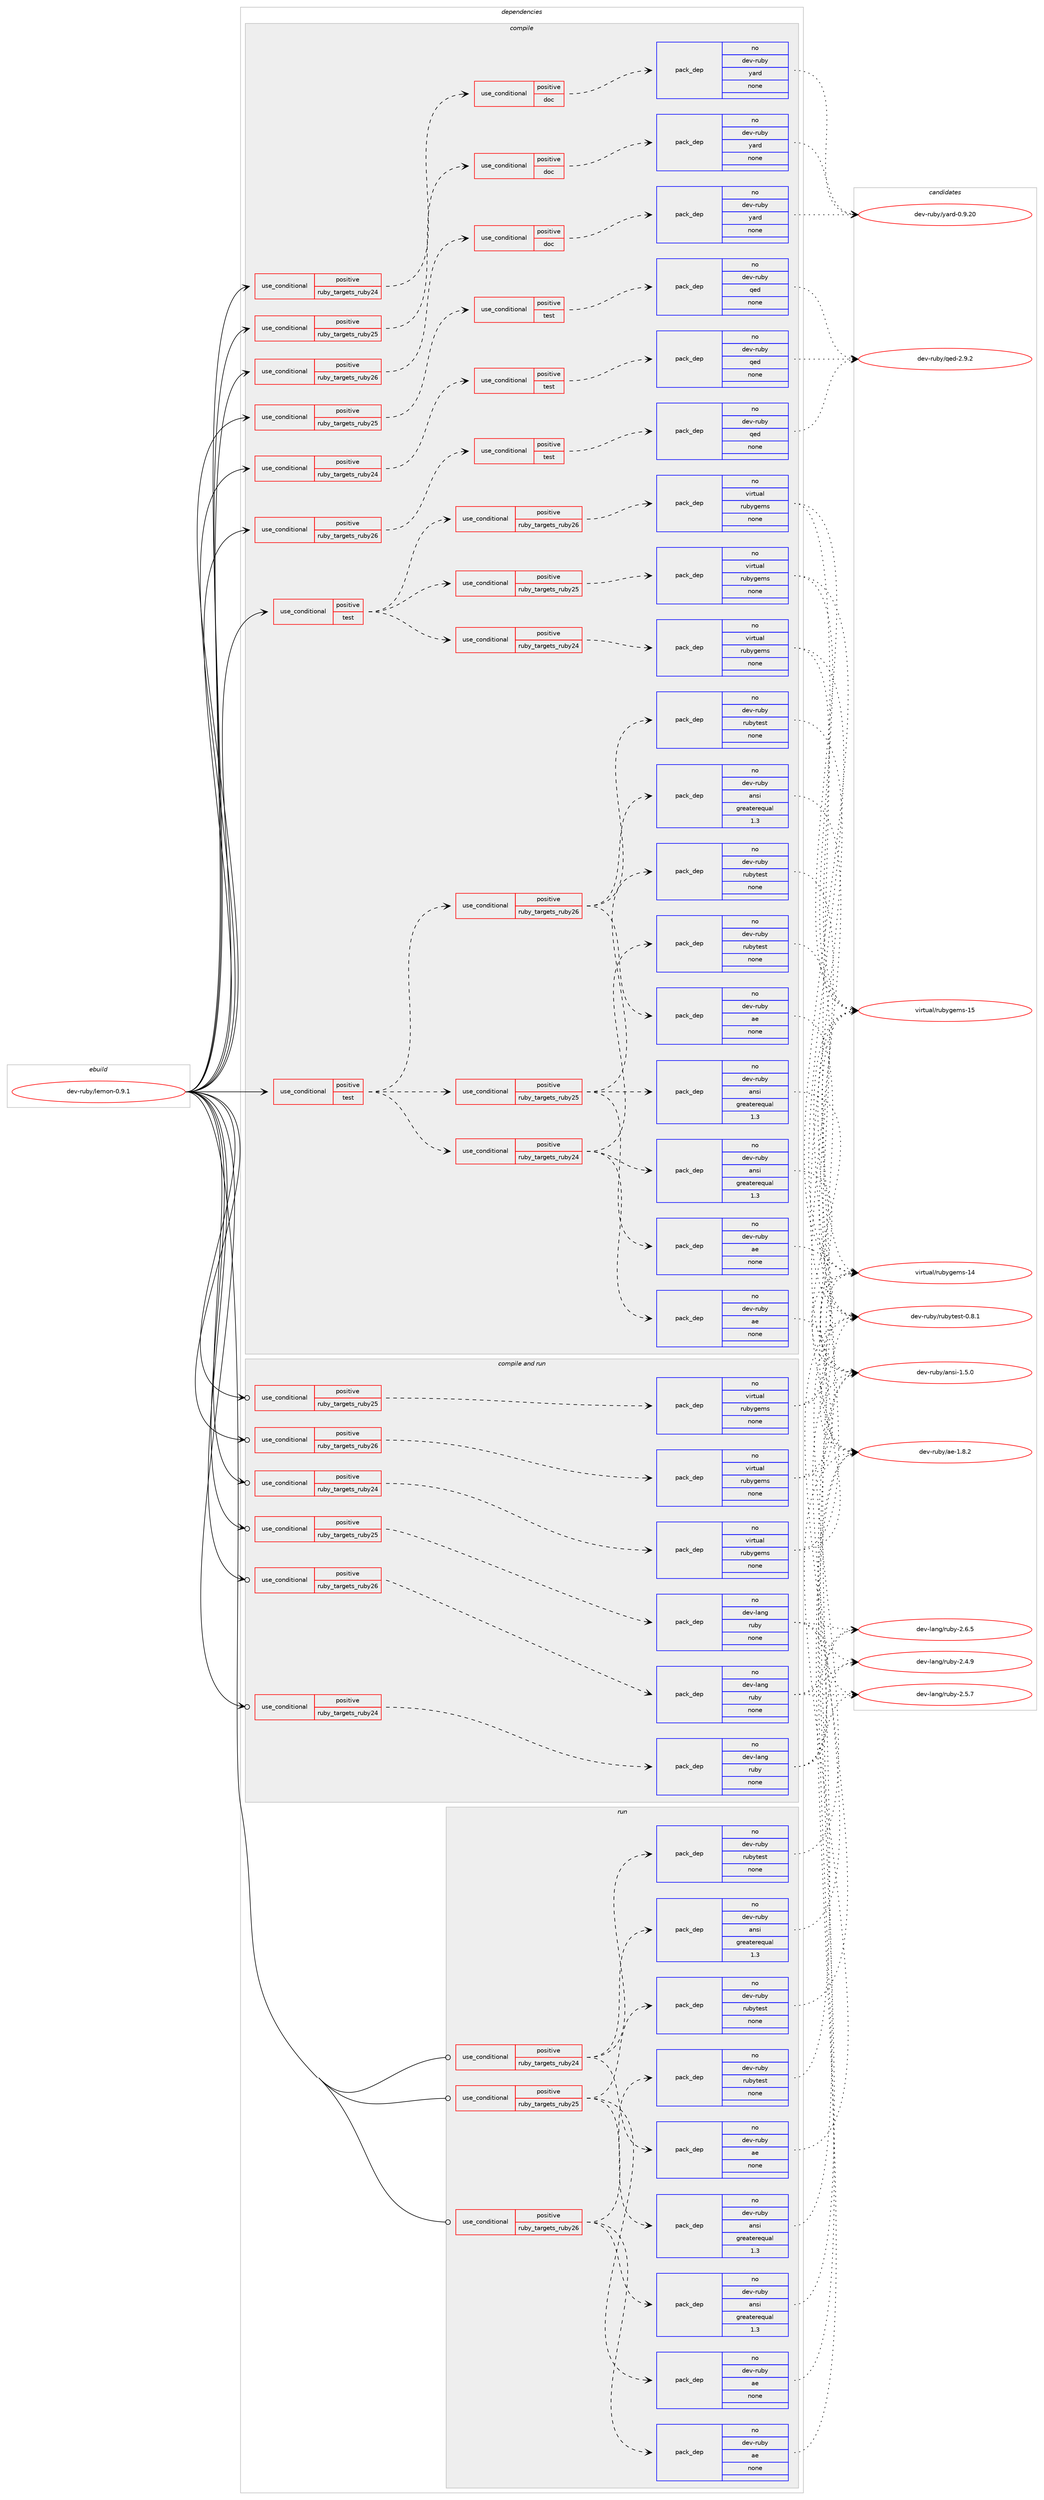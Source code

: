 digraph prolog {

# *************
# Graph options
# *************

newrank=true;
concentrate=true;
compound=true;
graph [rankdir=LR,fontname=Helvetica,fontsize=10,ranksep=1.5];#, ranksep=2.5, nodesep=0.2];
edge  [arrowhead=vee];
node  [fontname=Helvetica,fontsize=10];

# **********
# The ebuild
# **********

subgraph cluster_leftcol {
color=gray;
rank=same;
label=<<i>ebuild</i>>;
id [label="dev-ruby/lemon-0.9.1", color=red, width=4, href="../dev-ruby/lemon-0.9.1.svg"];
}

# ****************
# The dependencies
# ****************

subgraph cluster_midcol {
color=gray;
label=<<i>dependencies</i>>;
subgraph cluster_compile {
fillcolor="#eeeeee";
style=filled;
label=<<i>compile</i>>;
subgraph cond166345 {
dependency693019 [label=<<TABLE BORDER="0" CELLBORDER="1" CELLSPACING="0" CELLPADDING="4"><TR><TD ROWSPAN="3" CELLPADDING="10">use_conditional</TD></TR><TR><TD>positive</TD></TR><TR><TD>ruby_targets_ruby24</TD></TR></TABLE>>, shape=none, color=red];
subgraph cond166346 {
dependency693020 [label=<<TABLE BORDER="0" CELLBORDER="1" CELLSPACING="0" CELLPADDING="4"><TR><TD ROWSPAN="3" CELLPADDING="10">use_conditional</TD></TR><TR><TD>positive</TD></TR><TR><TD>doc</TD></TR></TABLE>>, shape=none, color=red];
subgraph pack514689 {
dependency693021 [label=<<TABLE BORDER="0" CELLBORDER="1" CELLSPACING="0" CELLPADDING="4" WIDTH="220"><TR><TD ROWSPAN="6" CELLPADDING="30">pack_dep</TD></TR><TR><TD WIDTH="110">no</TD></TR><TR><TD>dev-ruby</TD></TR><TR><TD>yard</TD></TR><TR><TD>none</TD></TR><TR><TD></TD></TR></TABLE>>, shape=none, color=blue];
}
dependency693020:e -> dependency693021:w [weight=20,style="dashed",arrowhead="vee"];
}
dependency693019:e -> dependency693020:w [weight=20,style="dashed",arrowhead="vee"];
}
id:e -> dependency693019:w [weight=20,style="solid",arrowhead="vee"];
subgraph cond166347 {
dependency693022 [label=<<TABLE BORDER="0" CELLBORDER="1" CELLSPACING="0" CELLPADDING="4"><TR><TD ROWSPAN="3" CELLPADDING="10">use_conditional</TD></TR><TR><TD>positive</TD></TR><TR><TD>ruby_targets_ruby24</TD></TR></TABLE>>, shape=none, color=red];
subgraph cond166348 {
dependency693023 [label=<<TABLE BORDER="0" CELLBORDER="1" CELLSPACING="0" CELLPADDING="4"><TR><TD ROWSPAN="3" CELLPADDING="10">use_conditional</TD></TR><TR><TD>positive</TD></TR><TR><TD>test</TD></TR></TABLE>>, shape=none, color=red];
subgraph pack514690 {
dependency693024 [label=<<TABLE BORDER="0" CELLBORDER="1" CELLSPACING="0" CELLPADDING="4" WIDTH="220"><TR><TD ROWSPAN="6" CELLPADDING="30">pack_dep</TD></TR><TR><TD WIDTH="110">no</TD></TR><TR><TD>dev-ruby</TD></TR><TR><TD>qed</TD></TR><TR><TD>none</TD></TR><TR><TD></TD></TR></TABLE>>, shape=none, color=blue];
}
dependency693023:e -> dependency693024:w [weight=20,style="dashed",arrowhead="vee"];
}
dependency693022:e -> dependency693023:w [weight=20,style="dashed",arrowhead="vee"];
}
id:e -> dependency693022:w [weight=20,style="solid",arrowhead="vee"];
subgraph cond166349 {
dependency693025 [label=<<TABLE BORDER="0" CELLBORDER="1" CELLSPACING="0" CELLPADDING="4"><TR><TD ROWSPAN="3" CELLPADDING="10">use_conditional</TD></TR><TR><TD>positive</TD></TR><TR><TD>ruby_targets_ruby25</TD></TR></TABLE>>, shape=none, color=red];
subgraph cond166350 {
dependency693026 [label=<<TABLE BORDER="0" CELLBORDER="1" CELLSPACING="0" CELLPADDING="4"><TR><TD ROWSPAN="3" CELLPADDING="10">use_conditional</TD></TR><TR><TD>positive</TD></TR><TR><TD>doc</TD></TR></TABLE>>, shape=none, color=red];
subgraph pack514691 {
dependency693027 [label=<<TABLE BORDER="0" CELLBORDER="1" CELLSPACING="0" CELLPADDING="4" WIDTH="220"><TR><TD ROWSPAN="6" CELLPADDING="30">pack_dep</TD></TR><TR><TD WIDTH="110">no</TD></TR><TR><TD>dev-ruby</TD></TR><TR><TD>yard</TD></TR><TR><TD>none</TD></TR><TR><TD></TD></TR></TABLE>>, shape=none, color=blue];
}
dependency693026:e -> dependency693027:w [weight=20,style="dashed",arrowhead="vee"];
}
dependency693025:e -> dependency693026:w [weight=20,style="dashed",arrowhead="vee"];
}
id:e -> dependency693025:w [weight=20,style="solid",arrowhead="vee"];
subgraph cond166351 {
dependency693028 [label=<<TABLE BORDER="0" CELLBORDER="1" CELLSPACING="0" CELLPADDING="4"><TR><TD ROWSPAN="3" CELLPADDING="10">use_conditional</TD></TR><TR><TD>positive</TD></TR><TR><TD>ruby_targets_ruby25</TD></TR></TABLE>>, shape=none, color=red];
subgraph cond166352 {
dependency693029 [label=<<TABLE BORDER="0" CELLBORDER="1" CELLSPACING="0" CELLPADDING="4"><TR><TD ROWSPAN="3" CELLPADDING="10">use_conditional</TD></TR><TR><TD>positive</TD></TR><TR><TD>test</TD></TR></TABLE>>, shape=none, color=red];
subgraph pack514692 {
dependency693030 [label=<<TABLE BORDER="0" CELLBORDER="1" CELLSPACING="0" CELLPADDING="4" WIDTH="220"><TR><TD ROWSPAN="6" CELLPADDING="30">pack_dep</TD></TR><TR><TD WIDTH="110">no</TD></TR><TR><TD>dev-ruby</TD></TR><TR><TD>qed</TD></TR><TR><TD>none</TD></TR><TR><TD></TD></TR></TABLE>>, shape=none, color=blue];
}
dependency693029:e -> dependency693030:w [weight=20,style="dashed",arrowhead="vee"];
}
dependency693028:e -> dependency693029:w [weight=20,style="dashed",arrowhead="vee"];
}
id:e -> dependency693028:w [weight=20,style="solid",arrowhead="vee"];
subgraph cond166353 {
dependency693031 [label=<<TABLE BORDER="0" CELLBORDER="1" CELLSPACING="0" CELLPADDING="4"><TR><TD ROWSPAN="3" CELLPADDING="10">use_conditional</TD></TR><TR><TD>positive</TD></TR><TR><TD>ruby_targets_ruby26</TD></TR></TABLE>>, shape=none, color=red];
subgraph cond166354 {
dependency693032 [label=<<TABLE BORDER="0" CELLBORDER="1" CELLSPACING="0" CELLPADDING="4"><TR><TD ROWSPAN="3" CELLPADDING="10">use_conditional</TD></TR><TR><TD>positive</TD></TR><TR><TD>doc</TD></TR></TABLE>>, shape=none, color=red];
subgraph pack514693 {
dependency693033 [label=<<TABLE BORDER="0" CELLBORDER="1" CELLSPACING="0" CELLPADDING="4" WIDTH="220"><TR><TD ROWSPAN="6" CELLPADDING="30">pack_dep</TD></TR><TR><TD WIDTH="110">no</TD></TR><TR><TD>dev-ruby</TD></TR><TR><TD>yard</TD></TR><TR><TD>none</TD></TR><TR><TD></TD></TR></TABLE>>, shape=none, color=blue];
}
dependency693032:e -> dependency693033:w [weight=20,style="dashed",arrowhead="vee"];
}
dependency693031:e -> dependency693032:w [weight=20,style="dashed",arrowhead="vee"];
}
id:e -> dependency693031:w [weight=20,style="solid",arrowhead="vee"];
subgraph cond166355 {
dependency693034 [label=<<TABLE BORDER="0" CELLBORDER="1" CELLSPACING="0" CELLPADDING="4"><TR><TD ROWSPAN="3" CELLPADDING="10">use_conditional</TD></TR><TR><TD>positive</TD></TR><TR><TD>ruby_targets_ruby26</TD></TR></TABLE>>, shape=none, color=red];
subgraph cond166356 {
dependency693035 [label=<<TABLE BORDER="0" CELLBORDER="1" CELLSPACING="0" CELLPADDING="4"><TR><TD ROWSPAN="3" CELLPADDING="10">use_conditional</TD></TR><TR><TD>positive</TD></TR><TR><TD>test</TD></TR></TABLE>>, shape=none, color=red];
subgraph pack514694 {
dependency693036 [label=<<TABLE BORDER="0" CELLBORDER="1" CELLSPACING="0" CELLPADDING="4" WIDTH="220"><TR><TD ROWSPAN="6" CELLPADDING="30">pack_dep</TD></TR><TR><TD WIDTH="110">no</TD></TR><TR><TD>dev-ruby</TD></TR><TR><TD>qed</TD></TR><TR><TD>none</TD></TR><TR><TD></TD></TR></TABLE>>, shape=none, color=blue];
}
dependency693035:e -> dependency693036:w [weight=20,style="dashed",arrowhead="vee"];
}
dependency693034:e -> dependency693035:w [weight=20,style="dashed",arrowhead="vee"];
}
id:e -> dependency693034:w [weight=20,style="solid",arrowhead="vee"];
subgraph cond166357 {
dependency693037 [label=<<TABLE BORDER="0" CELLBORDER="1" CELLSPACING="0" CELLPADDING="4"><TR><TD ROWSPAN="3" CELLPADDING="10">use_conditional</TD></TR><TR><TD>positive</TD></TR><TR><TD>test</TD></TR></TABLE>>, shape=none, color=red];
subgraph cond166358 {
dependency693038 [label=<<TABLE BORDER="0" CELLBORDER="1" CELLSPACING="0" CELLPADDING="4"><TR><TD ROWSPAN="3" CELLPADDING="10">use_conditional</TD></TR><TR><TD>positive</TD></TR><TR><TD>ruby_targets_ruby24</TD></TR></TABLE>>, shape=none, color=red];
subgraph pack514695 {
dependency693039 [label=<<TABLE BORDER="0" CELLBORDER="1" CELLSPACING="0" CELLPADDING="4" WIDTH="220"><TR><TD ROWSPAN="6" CELLPADDING="30">pack_dep</TD></TR><TR><TD WIDTH="110">no</TD></TR><TR><TD>dev-ruby</TD></TR><TR><TD>ae</TD></TR><TR><TD>none</TD></TR><TR><TD></TD></TR></TABLE>>, shape=none, color=blue];
}
dependency693038:e -> dependency693039:w [weight=20,style="dashed",arrowhead="vee"];
subgraph pack514696 {
dependency693040 [label=<<TABLE BORDER="0" CELLBORDER="1" CELLSPACING="0" CELLPADDING="4" WIDTH="220"><TR><TD ROWSPAN="6" CELLPADDING="30">pack_dep</TD></TR><TR><TD WIDTH="110">no</TD></TR><TR><TD>dev-ruby</TD></TR><TR><TD>ansi</TD></TR><TR><TD>greaterequal</TD></TR><TR><TD>1.3</TD></TR></TABLE>>, shape=none, color=blue];
}
dependency693038:e -> dependency693040:w [weight=20,style="dashed",arrowhead="vee"];
subgraph pack514697 {
dependency693041 [label=<<TABLE BORDER="0" CELLBORDER="1" CELLSPACING="0" CELLPADDING="4" WIDTH="220"><TR><TD ROWSPAN="6" CELLPADDING="30">pack_dep</TD></TR><TR><TD WIDTH="110">no</TD></TR><TR><TD>dev-ruby</TD></TR><TR><TD>rubytest</TD></TR><TR><TD>none</TD></TR><TR><TD></TD></TR></TABLE>>, shape=none, color=blue];
}
dependency693038:e -> dependency693041:w [weight=20,style="dashed",arrowhead="vee"];
}
dependency693037:e -> dependency693038:w [weight=20,style="dashed",arrowhead="vee"];
subgraph cond166359 {
dependency693042 [label=<<TABLE BORDER="0" CELLBORDER="1" CELLSPACING="0" CELLPADDING="4"><TR><TD ROWSPAN="3" CELLPADDING="10">use_conditional</TD></TR><TR><TD>positive</TD></TR><TR><TD>ruby_targets_ruby25</TD></TR></TABLE>>, shape=none, color=red];
subgraph pack514698 {
dependency693043 [label=<<TABLE BORDER="0" CELLBORDER="1" CELLSPACING="0" CELLPADDING="4" WIDTH="220"><TR><TD ROWSPAN="6" CELLPADDING="30">pack_dep</TD></TR><TR><TD WIDTH="110">no</TD></TR><TR><TD>dev-ruby</TD></TR><TR><TD>ae</TD></TR><TR><TD>none</TD></TR><TR><TD></TD></TR></TABLE>>, shape=none, color=blue];
}
dependency693042:e -> dependency693043:w [weight=20,style="dashed",arrowhead="vee"];
subgraph pack514699 {
dependency693044 [label=<<TABLE BORDER="0" CELLBORDER="1" CELLSPACING="0" CELLPADDING="4" WIDTH="220"><TR><TD ROWSPAN="6" CELLPADDING="30">pack_dep</TD></TR><TR><TD WIDTH="110">no</TD></TR><TR><TD>dev-ruby</TD></TR><TR><TD>ansi</TD></TR><TR><TD>greaterequal</TD></TR><TR><TD>1.3</TD></TR></TABLE>>, shape=none, color=blue];
}
dependency693042:e -> dependency693044:w [weight=20,style="dashed",arrowhead="vee"];
subgraph pack514700 {
dependency693045 [label=<<TABLE BORDER="0" CELLBORDER="1" CELLSPACING="0" CELLPADDING="4" WIDTH="220"><TR><TD ROWSPAN="6" CELLPADDING="30">pack_dep</TD></TR><TR><TD WIDTH="110">no</TD></TR><TR><TD>dev-ruby</TD></TR><TR><TD>rubytest</TD></TR><TR><TD>none</TD></TR><TR><TD></TD></TR></TABLE>>, shape=none, color=blue];
}
dependency693042:e -> dependency693045:w [weight=20,style="dashed",arrowhead="vee"];
}
dependency693037:e -> dependency693042:w [weight=20,style="dashed",arrowhead="vee"];
subgraph cond166360 {
dependency693046 [label=<<TABLE BORDER="0" CELLBORDER="1" CELLSPACING="0" CELLPADDING="4"><TR><TD ROWSPAN="3" CELLPADDING="10">use_conditional</TD></TR><TR><TD>positive</TD></TR><TR><TD>ruby_targets_ruby26</TD></TR></TABLE>>, shape=none, color=red];
subgraph pack514701 {
dependency693047 [label=<<TABLE BORDER="0" CELLBORDER="1" CELLSPACING="0" CELLPADDING="4" WIDTH="220"><TR><TD ROWSPAN="6" CELLPADDING="30">pack_dep</TD></TR><TR><TD WIDTH="110">no</TD></TR><TR><TD>dev-ruby</TD></TR><TR><TD>ae</TD></TR><TR><TD>none</TD></TR><TR><TD></TD></TR></TABLE>>, shape=none, color=blue];
}
dependency693046:e -> dependency693047:w [weight=20,style="dashed",arrowhead="vee"];
subgraph pack514702 {
dependency693048 [label=<<TABLE BORDER="0" CELLBORDER="1" CELLSPACING="0" CELLPADDING="4" WIDTH="220"><TR><TD ROWSPAN="6" CELLPADDING="30">pack_dep</TD></TR><TR><TD WIDTH="110">no</TD></TR><TR><TD>dev-ruby</TD></TR><TR><TD>ansi</TD></TR><TR><TD>greaterequal</TD></TR><TR><TD>1.3</TD></TR></TABLE>>, shape=none, color=blue];
}
dependency693046:e -> dependency693048:w [weight=20,style="dashed",arrowhead="vee"];
subgraph pack514703 {
dependency693049 [label=<<TABLE BORDER="0" CELLBORDER="1" CELLSPACING="0" CELLPADDING="4" WIDTH="220"><TR><TD ROWSPAN="6" CELLPADDING="30">pack_dep</TD></TR><TR><TD WIDTH="110">no</TD></TR><TR><TD>dev-ruby</TD></TR><TR><TD>rubytest</TD></TR><TR><TD>none</TD></TR><TR><TD></TD></TR></TABLE>>, shape=none, color=blue];
}
dependency693046:e -> dependency693049:w [weight=20,style="dashed",arrowhead="vee"];
}
dependency693037:e -> dependency693046:w [weight=20,style="dashed",arrowhead="vee"];
}
id:e -> dependency693037:w [weight=20,style="solid",arrowhead="vee"];
subgraph cond166361 {
dependency693050 [label=<<TABLE BORDER="0" CELLBORDER="1" CELLSPACING="0" CELLPADDING="4"><TR><TD ROWSPAN="3" CELLPADDING="10">use_conditional</TD></TR><TR><TD>positive</TD></TR><TR><TD>test</TD></TR></TABLE>>, shape=none, color=red];
subgraph cond166362 {
dependency693051 [label=<<TABLE BORDER="0" CELLBORDER="1" CELLSPACING="0" CELLPADDING="4"><TR><TD ROWSPAN="3" CELLPADDING="10">use_conditional</TD></TR><TR><TD>positive</TD></TR><TR><TD>ruby_targets_ruby24</TD></TR></TABLE>>, shape=none, color=red];
subgraph pack514704 {
dependency693052 [label=<<TABLE BORDER="0" CELLBORDER="1" CELLSPACING="0" CELLPADDING="4" WIDTH="220"><TR><TD ROWSPAN="6" CELLPADDING="30">pack_dep</TD></TR><TR><TD WIDTH="110">no</TD></TR><TR><TD>virtual</TD></TR><TR><TD>rubygems</TD></TR><TR><TD>none</TD></TR><TR><TD></TD></TR></TABLE>>, shape=none, color=blue];
}
dependency693051:e -> dependency693052:w [weight=20,style="dashed",arrowhead="vee"];
}
dependency693050:e -> dependency693051:w [weight=20,style="dashed",arrowhead="vee"];
subgraph cond166363 {
dependency693053 [label=<<TABLE BORDER="0" CELLBORDER="1" CELLSPACING="0" CELLPADDING="4"><TR><TD ROWSPAN="3" CELLPADDING="10">use_conditional</TD></TR><TR><TD>positive</TD></TR><TR><TD>ruby_targets_ruby25</TD></TR></TABLE>>, shape=none, color=red];
subgraph pack514705 {
dependency693054 [label=<<TABLE BORDER="0" CELLBORDER="1" CELLSPACING="0" CELLPADDING="4" WIDTH="220"><TR><TD ROWSPAN="6" CELLPADDING="30">pack_dep</TD></TR><TR><TD WIDTH="110">no</TD></TR><TR><TD>virtual</TD></TR><TR><TD>rubygems</TD></TR><TR><TD>none</TD></TR><TR><TD></TD></TR></TABLE>>, shape=none, color=blue];
}
dependency693053:e -> dependency693054:w [weight=20,style="dashed",arrowhead="vee"];
}
dependency693050:e -> dependency693053:w [weight=20,style="dashed",arrowhead="vee"];
subgraph cond166364 {
dependency693055 [label=<<TABLE BORDER="0" CELLBORDER="1" CELLSPACING="0" CELLPADDING="4"><TR><TD ROWSPAN="3" CELLPADDING="10">use_conditional</TD></TR><TR><TD>positive</TD></TR><TR><TD>ruby_targets_ruby26</TD></TR></TABLE>>, shape=none, color=red];
subgraph pack514706 {
dependency693056 [label=<<TABLE BORDER="0" CELLBORDER="1" CELLSPACING="0" CELLPADDING="4" WIDTH="220"><TR><TD ROWSPAN="6" CELLPADDING="30">pack_dep</TD></TR><TR><TD WIDTH="110">no</TD></TR><TR><TD>virtual</TD></TR><TR><TD>rubygems</TD></TR><TR><TD>none</TD></TR><TR><TD></TD></TR></TABLE>>, shape=none, color=blue];
}
dependency693055:e -> dependency693056:w [weight=20,style="dashed",arrowhead="vee"];
}
dependency693050:e -> dependency693055:w [weight=20,style="dashed",arrowhead="vee"];
}
id:e -> dependency693050:w [weight=20,style="solid",arrowhead="vee"];
}
subgraph cluster_compileandrun {
fillcolor="#eeeeee";
style=filled;
label=<<i>compile and run</i>>;
subgraph cond166365 {
dependency693057 [label=<<TABLE BORDER="0" CELLBORDER="1" CELLSPACING="0" CELLPADDING="4"><TR><TD ROWSPAN="3" CELLPADDING="10">use_conditional</TD></TR><TR><TD>positive</TD></TR><TR><TD>ruby_targets_ruby24</TD></TR></TABLE>>, shape=none, color=red];
subgraph pack514707 {
dependency693058 [label=<<TABLE BORDER="0" CELLBORDER="1" CELLSPACING="0" CELLPADDING="4" WIDTH="220"><TR><TD ROWSPAN="6" CELLPADDING="30">pack_dep</TD></TR><TR><TD WIDTH="110">no</TD></TR><TR><TD>dev-lang</TD></TR><TR><TD>ruby</TD></TR><TR><TD>none</TD></TR><TR><TD></TD></TR></TABLE>>, shape=none, color=blue];
}
dependency693057:e -> dependency693058:w [weight=20,style="dashed",arrowhead="vee"];
}
id:e -> dependency693057:w [weight=20,style="solid",arrowhead="odotvee"];
subgraph cond166366 {
dependency693059 [label=<<TABLE BORDER="0" CELLBORDER="1" CELLSPACING="0" CELLPADDING="4"><TR><TD ROWSPAN="3" CELLPADDING="10">use_conditional</TD></TR><TR><TD>positive</TD></TR><TR><TD>ruby_targets_ruby24</TD></TR></TABLE>>, shape=none, color=red];
subgraph pack514708 {
dependency693060 [label=<<TABLE BORDER="0" CELLBORDER="1" CELLSPACING="0" CELLPADDING="4" WIDTH="220"><TR><TD ROWSPAN="6" CELLPADDING="30">pack_dep</TD></TR><TR><TD WIDTH="110">no</TD></TR><TR><TD>virtual</TD></TR><TR><TD>rubygems</TD></TR><TR><TD>none</TD></TR><TR><TD></TD></TR></TABLE>>, shape=none, color=blue];
}
dependency693059:e -> dependency693060:w [weight=20,style="dashed",arrowhead="vee"];
}
id:e -> dependency693059:w [weight=20,style="solid",arrowhead="odotvee"];
subgraph cond166367 {
dependency693061 [label=<<TABLE BORDER="0" CELLBORDER="1" CELLSPACING="0" CELLPADDING="4"><TR><TD ROWSPAN="3" CELLPADDING="10">use_conditional</TD></TR><TR><TD>positive</TD></TR><TR><TD>ruby_targets_ruby25</TD></TR></TABLE>>, shape=none, color=red];
subgraph pack514709 {
dependency693062 [label=<<TABLE BORDER="0" CELLBORDER="1" CELLSPACING="0" CELLPADDING="4" WIDTH="220"><TR><TD ROWSPAN="6" CELLPADDING="30">pack_dep</TD></TR><TR><TD WIDTH="110">no</TD></TR><TR><TD>dev-lang</TD></TR><TR><TD>ruby</TD></TR><TR><TD>none</TD></TR><TR><TD></TD></TR></TABLE>>, shape=none, color=blue];
}
dependency693061:e -> dependency693062:w [weight=20,style="dashed",arrowhead="vee"];
}
id:e -> dependency693061:w [weight=20,style="solid",arrowhead="odotvee"];
subgraph cond166368 {
dependency693063 [label=<<TABLE BORDER="0" CELLBORDER="1" CELLSPACING="0" CELLPADDING="4"><TR><TD ROWSPAN="3" CELLPADDING="10">use_conditional</TD></TR><TR><TD>positive</TD></TR><TR><TD>ruby_targets_ruby25</TD></TR></TABLE>>, shape=none, color=red];
subgraph pack514710 {
dependency693064 [label=<<TABLE BORDER="0" CELLBORDER="1" CELLSPACING="0" CELLPADDING="4" WIDTH="220"><TR><TD ROWSPAN="6" CELLPADDING="30">pack_dep</TD></TR><TR><TD WIDTH="110">no</TD></TR><TR><TD>virtual</TD></TR><TR><TD>rubygems</TD></TR><TR><TD>none</TD></TR><TR><TD></TD></TR></TABLE>>, shape=none, color=blue];
}
dependency693063:e -> dependency693064:w [weight=20,style="dashed",arrowhead="vee"];
}
id:e -> dependency693063:w [weight=20,style="solid",arrowhead="odotvee"];
subgraph cond166369 {
dependency693065 [label=<<TABLE BORDER="0" CELLBORDER="1" CELLSPACING="0" CELLPADDING="4"><TR><TD ROWSPAN="3" CELLPADDING="10">use_conditional</TD></TR><TR><TD>positive</TD></TR><TR><TD>ruby_targets_ruby26</TD></TR></TABLE>>, shape=none, color=red];
subgraph pack514711 {
dependency693066 [label=<<TABLE BORDER="0" CELLBORDER="1" CELLSPACING="0" CELLPADDING="4" WIDTH="220"><TR><TD ROWSPAN="6" CELLPADDING="30">pack_dep</TD></TR><TR><TD WIDTH="110">no</TD></TR><TR><TD>dev-lang</TD></TR><TR><TD>ruby</TD></TR><TR><TD>none</TD></TR><TR><TD></TD></TR></TABLE>>, shape=none, color=blue];
}
dependency693065:e -> dependency693066:w [weight=20,style="dashed",arrowhead="vee"];
}
id:e -> dependency693065:w [weight=20,style="solid",arrowhead="odotvee"];
subgraph cond166370 {
dependency693067 [label=<<TABLE BORDER="0" CELLBORDER="1" CELLSPACING="0" CELLPADDING="4"><TR><TD ROWSPAN="3" CELLPADDING="10">use_conditional</TD></TR><TR><TD>positive</TD></TR><TR><TD>ruby_targets_ruby26</TD></TR></TABLE>>, shape=none, color=red];
subgraph pack514712 {
dependency693068 [label=<<TABLE BORDER="0" CELLBORDER="1" CELLSPACING="0" CELLPADDING="4" WIDTH="220"><TR><TD ROWSPAN="6" CELLPADDING="30">pack_dep</TD></TR><TR><TD WIDTH="110">no</TD></TR><TR><TD>virtual</TD></TR><TR><TD>rubygems</TD></TR><TR><TD>none</TD></TR><TR><TD></TD></TR></TABLE>>, shape=none, color=blue];
}
dependency693067:e -> dependency693068:w [weight=20,style="dashed",arrowhead="vee"];
}
id:e -> dependency693067:w [weight=20,style="solid",arrowhead="odotvee"];
}
subgraph cluster_run {
fillcolor="#eeeeee";
style=filled;
label=<<i>run</i>>;
subgraph cond166371 {
dependency693069 [label=<<TABLE BORDER="0" CELLBORDER="1" CELLSPACING="0" CELLPADDING="4"><TR><TD ROWSPAN="3" CELLPADDING="10">use_conditional</TD></TR><TR><TD>positive</TD></TR><TR><TD>ruby_targets_ruby24</TD></TR></TABLE>>, shape=none, color=red];
subgraph pack514713 {
dependency693070 [label=<<TABLE BORDER="0" CELLBORDER="1" CELLSPACING="0" CELLPADDING="4" WIDTH="220"><TR><TD ROWSPAN="6" CELLPADDING="30">pack_dep</TD></TR><TR><TD WIDTH="110">no</TD></TR><TR><TD>dev-ruby</TD></TR><TR><TD>ae</TD></TR><TR><TD>none</TD></TR><TR><TD></TD></TR></TABLE>>, shape=none, color=blue];
}
dependency693069:e -> dependency693070:w [weight=20,style="dashed",arrowhead="vee"];
subgraph pack514714 {
dependency693071 [label=<<TABLE BORDER="0" CELLBORDER="1" CELLSPACING="0" CELLPADDING="4" WIDTH="220"><TR><TD ROWSPAN="6" CELLPADDING="30">pack_dep</TD></TR><TR><TD WIDTH="110">no</TD></TR><TR><TD>dev-ruby</TD></TR><TR><TD>ansi</TD></TR><TR><TD>greaterequal</TD></TR><TR><TD>1.3</TD></TR></TABLE>>, shape=none, color=blue];
}
dependency693069:e -> dependency693071:w [weight=20,style="dashed",arrowhead="vee"];
subgraph pack514715 {
dependency693072 [label=<<TABLE BORDER="0" CELLBORDER="1" CELLSPACING="0" CELLPADDING="4" WIDTH="220"><TR><TD ROWSPAN="6" CELLPADDING="30">pack_dep</TD></TR><TR><TD WIDTH="110">no</TD></TR><TR><TD>dev-ruby</TD></TR><TR><TD>rubytest</TD></TR><TR><TD>none</TD></TR><TR><TD></TD></TR></TABLE>>, shape=none, color=blue];
}
dependency693069:e -> dependency693072:w [weight=20,style="dashed",arrowhead="vee"];
}
id:e -> dependency693069:w [weight=20,style="solid",arrowhead="odot"];
subgraph cond166372 {
dependency693073 [label=<<TABLE BORDER="0" CELLBORDER="1" CELLSPACING="0" CELLPADDING="4"><TR><TD ROWSPAN="3" CELLPADDING="10">use_conditional</TD></TR><TR><TD>positive</TD></TR><TR><TD>ruby_targets_ruby25</TD></TR></TABLE>>, shape=none, color=red];
subgraph pack514716 {
dependency693074 [label=<<TABLE BORDER="0" CELLBORDER="1" CELLSPACING="0" CELLPADDING="4" WIDTH="220"><TR><TD ROWSPAN="6" CELLPADDING="30">pack_dep</TD></TR><TR><TD WIDTH="110">no</TD></TR><TR><TD>dev-ruby</TD></TR><TR><TD>ae</TD></TR><TR><TD>none</TD></TR><TR><TD></TD></TR></TABLE>>, shape=none, color=blue];
}
dependency693073:e -> dependency693074:w [weight=20,style="dashed",arrowhead="vee"];
subgraph pack514717 {
dependency693075 [label=<<TABLE BORDER="0" CELLBORDER="1" CELLSPACING="0" CELLPADDING="4" WIDTH="220"><TR><TD ROWSPAN="6" CELLPADDING="30">pack_dep</TD></TR><TR><TD WIDTH="110">no</TD></TR><TR><TD>dev-ruby</TD></TR><TR><TD>ansi</TD></TR><TR><TD>greaterequal</TD></TR><TR><TD>1.3</TD></TR></TABLE>>, shape=none, color=blue];
}
dependency693073:e -> dependency693075:w [weight=20,style="dashed",arrowhead="vee"];
subgraph pack514718 {
dependency693076 [label=<<TABLE BORDER="0" CELLBORDER="1" CELLSPACING="0" CELLPADDING="4" WIDTH="220"><TR><TD ROWSPAN="6" CELLPADDING="30">pack_dep</TD></TR><TR><TD WIDTH="110">no</TD></TR><TR><TD>dev-ruby</TD></TR><TR><TD>rubytest</TD></TR><TR><TD>none</TD></TR><TR><TD></TD></TR></TABLE>>, shape=none, color=blue];
}
dependency693073:e -> dependency693076:w [weight=20,style="dashed",arrowhead="vee"];
}
id:e -> dependency693073:w [weight=20,style="solid",arrowhead="odot"];
subgraph cond166373 {
dependency693077 [label=<<TABLE BORDER="0" CELLBORDER="1" CELLSPACING="0" CELLPADDING="4"><TR><TD ROWSPAN="3" CELLPADDING="10">use_conditional</TD></TR><TR><TD>positive</TD></TR><TR><TD>ruby_targets_ruby26</TD></TR></TABLE>>, shape=none, color=red];
subgraph pack514719 {
dependency693078 [label=<<TABLE BORDER="0" CELLBORDER="1" CELLSPACING="0" CELLPADDING="4" WIDTH="220"><TR><TD ROWSPAN="6" CELLPADDING="30">pack_dep</TD></TR><TR><TD WIDTH="110">no</TD></TR><TR><TD>dev-ruby</TD></TR><TR><TD>ae</TD></TR><TR><TD>none</TD></TR><TR><TD></TD></TR></TABLE>>, shape=none, color=blue];
}
dependency693077:e -> dependency693078:w [weight=20,style="dashed",arrowhead="vee"];
subgraph pack514720 {
dependency693079 [label=<<TABLE BORDER="0" CELLBORDER="1" CELLSPACING="0" CELLPADDING="4" WIDTH="220"><TR><TD ROWSPAN="6" CELLPADDING="30">pack_dep</TD></TR><TR><TD WIDTH="110">no</TD></TR><TR><TD>dev-ruby</TD></TR><TR><TD>ansi</TD></TR><TR><TD>greaterequal</TD></TR><TR><TD>1.3</TD></TR></TABLE>>, shape=none, color=blue];
}
dependency693077:e -> dependency693079:w [weight=20,style="dashed",arrowhead="vee"];
subgraph pack514721 {
dependency693080 [label=<<TABLE BORDER="0" CELLBORDER="1" CELLSPACING="0" CELLPADDING="4" WIDTH="220"><TR><TD ROWSPAN="6" CELLPADDING="30">pack_dep</TD></TR><TR><TD WIDTH="110">no</TD></TR><TR><TD>dev-ruby</TD></TR><TR><TD>rubytest</TD></TR><TR><TD>none</TD></TR><TR><TD></TD></TR></TABLE>>, shape=none, color=blue];
}
dependency693077:e -> dependency693080:w [weight=20,style="dashed",arrowhead="vee"];
}
id:e -> dependency693077:w [weight=20,style="solid",arrowhead="odot"];
}
}

# **************
# The candidates
# **************

subgraph cluster_choices {
rank=same;
color=gray;
label=<<i>candidates</i>>;

subgraph choice514689 {
color=black;
nodesep=1;
choice1001011184511411798121471219711410045484657465048 [label="dev-ruby/yard-0.9.20", color=red, width=4,href="../dev-ruby/yard-0.9.20.svg"];
dependency693021:e -> choice1001011184511411798121471219711410045484657465048:w [style=dotted,weight="100"];
}
subgraph choice514690 {
color=black;
nodesep=1;
choice100101118451141179812147113101100455046574650 [label="dev-ruby/qed-2.9.2", color=red, width=4,href="../dev-ruby/qed-2.9.2.svg"];
dependency693024:e -> choice100101118451141179812147113101100455046574650:w [style=dotted,weight="100"];
}
subgraph choice514691 {
color=black;
nodesep=1;
choice1001011184511411798121471219711410045484657465048 [label="dev-ruby/yard-0.9.20", color=red, width=4,href="../dev-ruby/yard-0.9.20.svg"];
dependency693027:e -> choice1001011184511411798121471219711410045484657465048:w [style=dotted,weight="100"];
}
subgraph choice514692 {
color=black;
nodesep=1;
choice100101118451141179812147113101100455046574650 [label="dev-ruby/qed-2.9.2", color=red, width=4,href="../dev-ruby/qed-2.9.2.svg"];
dependency693030:e -> choice100101118451141179812147113101100455046574650:w [style=dotted,weight="100"];
}
subgraph choice514693 {
color=black;
nodesep=1;
choice1001011184511411798121471219711410045484657465048 [label="dev-ruby/yard-0.9.20", color=red, width=4,href="../dev-ruby/yard-0.9.20.svg"];
dependency693033:e -> choice1001011184511411798121471219711410045484657465048:w [style=dotted,weight="100"];
}
subgraph choice514694 {
color=black;
nodesep=1;
choice100101118451141179812147113101100455046574650 [label="dev-ruby/qed-2.9.2", color=red, width=4,href="../dev-ruby/qed-2.9.2.svg"];
dependency693036:e -> choice100101118451141179812147113101100455046574650:w [style=dotted,weight="100"];
}
subgraph choice514695 {
color=black;
nodesep=1;
choice10010111845114117981214797101454946564650 [label="dev-ruby/ae-1.8.2", color=red, width=4,href="../dev-ruby/ae-1.8.2.svg"];
dependency693039:e -> choice10010111845114117981214797101454946564650:w [style=dotted,weight="100"];
}
subgraph choice514696 {
color=black;
nodesep=1;
choice10010111845114117981214797110115105454946534648 [label="dev-ruby/ansi-1.5.0", color=red, width=4,href="../dev-ruby/ansi-1.5.0.svg"];
dependency693040:e -> choice10010111845114117981214797110115105454946534648:w [style=dotted,weight="100"];
}
subgraph choice514697 {
color=black;
nodesep=1;
choice10010111845114117981214711411798121116101115116454846564649 [label="dev-ruby/rubytest-0.8.1", color=red, width=4,href="../dev-ruby/rubytest-0.8.1.svg"];
dependency693041:e -> choice10010111845114117981214711411798121116101115116454846564649:w [style=dotted,weight="100"];
}
subgraph choice514698 {
color=black;
nodesep=1;
choice10010111845114117981214797101454946564650 [label="dev-ruby/ae-1.8.2", color=red, width=4,href="../dev-ruby/ae-1.8.2.svg"];
dependency693043:e -> choice10010111845114117981214797101454946564650:w [style=dotted,weight="100"];
}
subgraph choice514699 {
color=black;
nodesep=1;
choice10010111845114117981214797110115105454946534648 [label="dev-ruby/ansi-1.5.0", color=red, width=4,href="../dev-ruby/ansi-1.5.0.svg"];
dependency693044:e -> choice10010111845114117981214797110115105454946534648:w [style=dotted,weight="100"];
}
subgraph choice514700 {
color=black;
nodesep=1;
choice10010111845114117981214711411798121116101115116454846564649 [label="dev-ruby/rubytest-0.8.1", color=red, width=4,href="../dev-ruby/rubytest-0.8.1.svg"];
dependency693045:e -> choice10010111845114117981214711411798121116101115116454846564649:w [style=dotted,weight="100"];
}
subgraph choice514701 {
color=black;
nodesep=1;
choice10010111845114117981214797101454946564650 [label="dev-ruby/ae-1.8.2", color=red, width=4,href="../dev-ruby/ae-1.8.2.svg"];
dependency693047:e -> choice10010111845114117981214797101454946564650:w [style=dotted,weight="100"];
}
subgraph choice514702 {
color=black;
nodesep=1;
choice10010111845114117981214797110115105454946534648 [label="dev-ruby/ansi-1.5.0", color=red, width=4,href="../dev-ruby/ansi-1.5.0.svg"];
dependency693048:e -> choice10010111845114117981214797110115105454946534648:w [style=dotted,weight="100"];
}
subgraph choice514703 {
color=black;
nodesep=1;
choice10010111845114117981214711411798121116101115116454846564649 [label="dev-ruby/rubytest-0.8.1", color=red, width=4,href="../dev-ruby/rubytest-0.8.1.svg"];
dependency693049:e -> choice10010111845114117981214711411798121116101115116454846564649:w [style=dotted,weight="100"];
}
subgraph choice514704 {
color=black;
nodesep=1;
choice118105114116117971084711411798121103101109115454952 [label="virtual/rubygems-14", color=red, width=4,href="../virtual/rubygems-14.svg"];
choice118105114116117971084711411798121103101109115454953 [label="virtual/rubygems-15", color=red, width=4,href="../virtual/rubygems-15.svg"];
dependency693052:e -> choice118105114116117971084711411798121103101109115454952:w [style=dotted,weight="100"];
dependency693052:e -> choice118105114116117971084711411798121103101109115454953:w [style=dotted,weight="100"];
}
subgraph choice514705 {
color=black;
nodesep=1;
choice118105114116117971084711411798121103101109115454952 [label="virtual/rubygems-14", color=red, width=4,href="../virtual/rubygems-14.svg"];
choice118105114116117971084711411798121103101109115454953 [label="virtual/rubygems-15", color=red, width=4,href="../virtual/rubygems-15.svg"];
dependency693054:e -> choice118105114116117971084711411798121103101109115454952:w [style=dotted,weight="100"];
dependency693054:e -> choice118105114116117971084711411798121103101109115454953:w [style=dotted,weight="100"];
}
subgraph choice514706 {
color=black;
nodesep=1;
choice118105114116117971084711411798121103101109115454952 [label="virtual/rubygems-14", color=red, width=4,href="../virtual/rubygems-14.svg"];
choice118105114116117971084711411798121103101109115454953 [label="virtual/rubygems-15", color=red, width=4,href="../virtual/rubygems-15.svg"];
dependency693056:e -> choice118105114116117971084711411798121103101109115454952:w [style=dotted,weight="100"];
dependency693056:e -> choice118105114116117971084711411798121103101109115454953:w [style=dotted,weight="100"];
}
subgraph choice514707 {
color=black;
nodesep=1;
choice10010111845108971101034711411798121455046524657 [label="dev-lang/ruby-2.4.9", color=red, width=4,href="../dev-lang/ruby-2.4.9.svg"];
choice10010111845108971101034711411798121455046534655 [label="dev-lang/ruby-2.5.7", color=red, width=4,href="../dev-lang/ruby-2.5.7.svg"];
choice10010111845108971101034711411798121455046544653 [label="dev-lang/ruby-2.6.5", color=red, width=4,href="../dev-lang/ruby-2.6.5.svg"];
dependency693058:e -> choice10010111845108971101034711411798121455046524657:w [style=dotted,weight="100"];
dependency693058:e -> choice10010111845108971101034711411798121455046534655:w [style=dotted,weight="100"];
dependency693058:e -> choice10010111845108971101034711411798121455046544653:w [style=dotted,weight="100"];
}
subgraph choice514708 {
color=black;
nodesep=1;
choice118105114116117971084711411798121103101109115454952 [label="virtual/rubygems-14", color=red, width=4,href="../virtual/rubygems-14.svg"];
choice118105114116117971084711411798121103101109115454953 [label="virtual/rubygems-15", color=red, width=4,href="../virtual/rubygems-15.svg"];
dependency693060:e -> choice118105114116117971084711411798121103101109115454952:w [style=dotted,weight="100"];
dependency693060:e -> choice118105114116117971084711411798121103101109115454953:w [style=dotted,weight="100"];
}
subgraph choice514709 {
color=black;
nodesep=1;
choice10010111845108971101034711411798121455046524657 [label="dev-lang/ruby-2.4.9", color=red, width=4,href="../dev-lang/ruby-2.4.9.svg"];
choice10010111845108971101034711411798121455046534655 [label="dev-lang/ruby-2.5.7", color=red, width=4,href="../dev-lang/ruby-2.5.7.svg"];
choice10010111845108971101034711411798121455046544653 [label="dev-lang/ruby-2.6.5", color=red, width=4,href="../dev-lang/ruby-2.6.5.svg"];
dependency693062:e -> choice10010111845108971101034711411798121455046524657:w [style=dotted,weight="100"];
dependency693062:e -> choice10010111845108971101034711411798121455046534655:w [style=dotted,weight="100"];
dependency693062:e -> choice10010111845108971101034711411798121455046544653:w [style=dotted,weight="100"];
}
subgraph choice514710 {
color=black;
nodesep=1;
choice118105114116117971084711411798121103101109115454952 [label="virtual/rubygems-14", color=red, width=4,href="../virtual/rubygems-14.svg"];
choice118105114116117971084711411798121103101109115454953 [label="virtual/rubygems-15", color=red, width=4,href="../virtual/rubygems-15.svg"];
dependency693064:e -> choice118105114116117971084711411798121103101109115454952:w [style=dotted,weight="100"];
dependency693064:e -> choice118105114116117971084711411798121103101109115454953:w [style=dotted,weight="100"];
}
subgraph choice514711 {
color=black;
nodesep=1;
choice10010111845108971101034711411798121455046524657 [label="dev-lang/ruby-2.4.9", color=red, width=4,href="../dev-lang/ruby-2.4.9.svg"];
choice10010111845108971101034711411798121455046534655 [label="dev-lang/ruby-2.5.7", color=red, width=4,href="../dev-lang/ruby-2.5.7.svg"];
choice10010111845108971101034711411798121455046544653 [label="dev-lang/ruby-2.6.5", color=red, width=4,href="../dev-lang/ruby-2.6.5.svg"];
dependency693066:e -> choice10010111845108971101034711411798121455046524657:w [style=dotted,weight="100"];
dependency693066:e -> choice10010111845108971101034711411798121455046534655:w [style=dotted,weight="100"];
dependency693066:e -> choice10010111845108971101034711411798121455046544653:w [style=dotted,weight="100"];
}
subgraph choice514712 {
color=black;
nodesep=1;
choice118105114116117971084711411798121103101109115454952 [label="virtual/rubygems-14", color=red, width=4,href="../virtual/rubygems-14.svg"];
choice118105114116117971084711411798121103101109115454953 [label="virtual/rubygems-15", color=red, width=4,href="../virtual/rubygems-15.svg"];
dependency693068:e -> choice118105114116117971084711411798121103101109115454952:w [style=dotted,weight="100"];
dependency693068:e -> choice118105114116117971084711411798121103101109115454953:w [style=dotted,weight="100"];
}
subgraph choice514713 {
color=black;
nodesep=1;
choice10010111845114117981214797101454946564650 [label="dev-ruby/ae-1.8.2", color=red, width=4,href="../dev-ruby/ae-1.8.2.svg"];
dependency693070:e -> choice10010111845114117981214797101454946564650:w [style=dotted,weight="100"];
}
subgraph choice514714 {
color=black;
nodesep=1;
choice10010111845114117981214797110115105454946534648 [label="dev-ruby/ansi-1.5.0", color=red, width=4,href="../dev-ruby/ansi-1.5.0.svg"];
dependency693071:e -> choice10010111845114117981214797110115105454946534648:w [style=dotted,weight="100"];
}
subgraph choice514715 {
color=black;
nodesep=1;
choice10010111845114117981214711411798121116101115116454846564649 [label="dev-ruby/rubytest-0.8.1", color=red, width=4,href="../dev-ruby/rubytest-0.8.1.svg"];
dependency693072:e -> choice10010111845114117981214711411798121116101115116454846564649:w [style=dotted,weight="100"];
}
subgraph choice514716 {
color=black;
nodesep=1;
choice10010111845114117981214797101454946564650 [label="dev-ruby/ae-1.8.2", color=red, width=4,href="../dev-ruby/ae-1.8.2.svg"];
dependency693074:e -> choice10010111845114117981214797101454946564650:w [style=dotted,weight="100"];
}
subgraph choice514717 {
color=black;
nodesep=1;
choice10010111845114117981214797110115105454946534648 [label="dev-ruby/ansi-1.5.0", color=red, width=4,href="../dev-ruby/ansi-1.5.0.svg"];
dependency693075:e -> choice10010111845114117981214797110115105454946534648:w [style=dotted,weight="100"];
}
subgraph choice514718 {
color=black;
nodesep=1;
choice10010111845114117981214711411798121116101115116454846564649 [label="dev-ruby/rubytest-0.8.1", color=red, width=4,href="../dev-ruby/rubytest-0.8.1.svg"];
dependency693076:e -> choice10010111845114117981214711411798121116101115116454846564649:w [style=dotted,weight="100"];
}
subgraph choice514719 {
color=black;
nodesep=1;
choice10010111845114117981214797101454946564650 [label="dev-ruby/ae-1.8.2", color=red, width=4,href="../dev-ruby/ae-1.8.2.svg"];
dependency693078:e -> choice10010111845114117981214797101454946564650:w [style=dotted,weight="100"];
}
subgraph choice514720 {
color=black;
nodesep=1;
choice10010111845114117981214797110115105454946534648 [label="dev-ruby/ansi-1.5.0", color=red, width=4,href="../dev-ruby/ansi-1.5.0.svg"];
dependency693079:e -> choice10010111845114117981214797110115105454946534648:w [style=dotted,weight="100"];
}
subgraph choice514721 {
color=black;
nodesep=1;
choice10010111845114117981214711411798121116101115116454846564649 [label="dev-ruby/rubytest-0.8.1", color=red, width=4,href="../dev-ruby/rubytest-0.8.1.svg"];
dependency693080:e -> choice10010111845114117981214711411798121116101115116454846564649:w [style=dotted,weight="100"];
}
}

}
